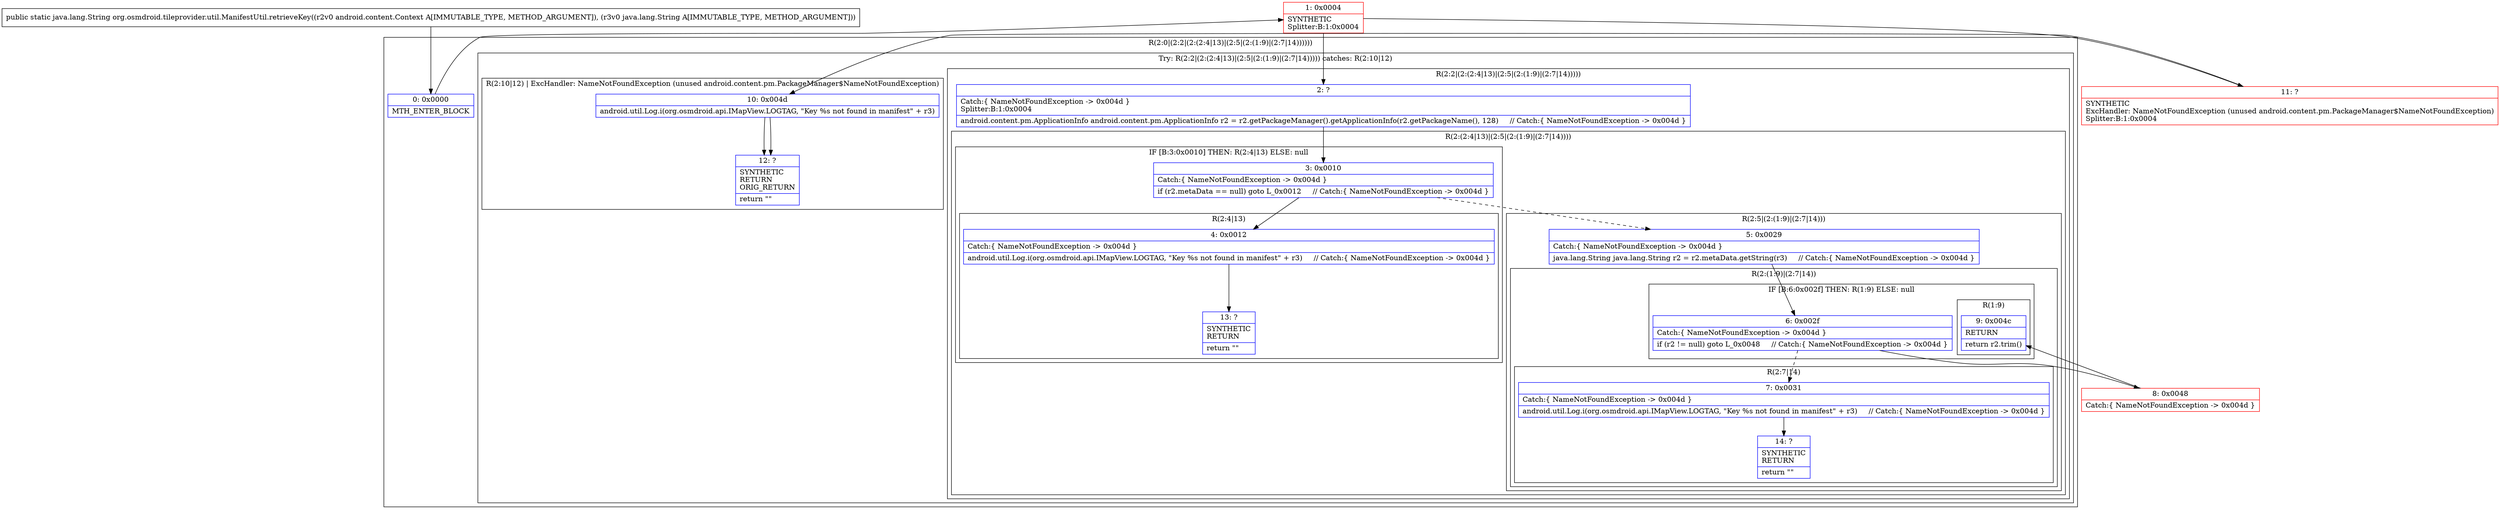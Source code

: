 digraph "CFG fororg.osmdroid.tileprovider.util.ManifestUtil.retrieveKey(Landroid\/content\/Context;Ljava\/lang\/String;)Ljava\/lang\/String;" {
subgraph cluster_Region_827858218 {
label = "R(2:0|(2:2|(2:(2:4|13)|(2:5|(2:(1:9)|(2:7|14))))))";
node [shape=record,color=blue];
Node_0 [shape=record,label="{0\:\ 0x0000|MTH_ENTER_BLOCK\l}"];
subgraph cluster_TryCatchRegion_1532659179 {
label = "Try: R(2:2|(2:(2:4|13)|(2:5|(2:(1:9)|(2:7|14))))) catches: R(2:10|12)";
node [shape=record,color=blue];
subgraph cluster_Region_902642778 {
label = "R(2:2|(2:(2:4|13)|(2:5|(2:(1:9)|(2:7|14)))))";
node [shape=record,color=blue];
Node_2 [shape=record,label="{2\:\ ?|Catch:\{ NameNotFoundException \-\> 0x004d \}\lSplitter:B:1:0x0004\l|android.content.pm.ApplicationInfo android.content.pm.ApplicationInfo r2 = r2.getPackageManager().getApplicationInfo(r2.getPackageName(), 128)     \/\/ Catch:\{ NameNotFoundException \-\> 0x004d \}\l}"];
subgraph cluster_Region_1935567417 {
label = "R(2:(2:4|13)|(2:5|(2:(1:9)|(2:7|14))))";
node [shape=record,color=blue];
subgraph cluster_IfRegion_1221227357 {
label = "IF [B:3:0x0010] THEN: R(2:4|13) ELSE: null";
node [shape=record,color=blue];
Node_3 [shape=record,label="{3\:\ 0x0010|Catch:\{ NameNotFoundException \-\> 0x004d \}\l|if (r2.metaData == null) goto L_0x0012     \/\/ Catch:\{ NameNotFoundException \-\> 0x004d \}\l}"];
subgraph cluster_Region_519880373 {
label = "R(2:4|13)";
node [shape=record,color=blue];
Node_4 [shape=record,label="{4\:\ 0x0012|Catch:\{ NameNotFoundException \-\> 0x004d \}\l|android.util.Log.i(org.osmdroid.api.IMapView.LOGTAG, \"Key %s not found in manifest\" + r3)     \/\/ Catch:\{ NameNotFoundException \-\> 0x004d \}\l}"];
Node_13 [shape=record,label="{13\:\ ?|SYNTHETIC\lRETURN\l|return \"\"\l}"];
}
}
subgraph cluster_Region_1043089669 {
label = "R(2:5|(2:(1:9)|(2:7|14)))";
node [shape=record,color=blue];
Node_5 [shape=record,label="{5\:\ 0x0029|Catch:\{ NameNotFoundException \-\> 0x004d \}\l|java.lang.String java.lang.String r2 = r2.metaData.getString(r3)     \/\/ Catch:\{ NameNotFoundException \-\> 0x004d \}\l}"];
subgraph cluster_Region_1874612493 {
label = "R(2:(1:9)|(2:7|14))";
node [shape=record,color=blue];
subgraph cluster_IfRegion_718804508 {
label = "IF [B:6:0x002f] THEN: R(1:9) ELSE: null";
node [shape=record,color=blue];
Node_6 [shape=record,label="{6\:\ 0x002f|Catch:\{ NameNotFoundException \-\> 0x004d \}\l|if (r2 != null) goto L_0x0048     \/\/ Catch:\{ NameNotFoundException \-\> 0x004d \}\l}"];
subgraph cluster_Region_1990967537 {
label = "R(1:9)";
node [shape=record,color=blue];
Node_9 [shape=record,label="{9\:\ 0x004c|RETURN\l|return r2.trim()\l}"];
}
}
subgraph cluster_Region_1615262924 {
label = "R(2:7|14)";
node [shape=record,color=blue];
Node_7 [shape=record,label="{7\:\ 0x0031|Catch:\{ NameNotFoundException \-\> 0x004d \}\l|android.util.Log.i(org.osmdroid.api.IMapView.LOGTAG, \"Key %s not found in manifest\" + r3)     \/\/ Catch:\{ NameNotFoundException \-\> 0x004d \}\l}"];
Node_14 [shape=record,label="{14\:\ ?|SYNTHETIC\lRETURN\l|return \"\"\l}"];
}
}
}
}
}
subgraph cluster_Region_1615414623 {
label = "R(2:10|12) | ExcHandler: NameNotFoundException (unused android.content.pm.PackageManager$NameNotFoundException)\l";
node [shape=record,color=blue];
Node_10 [shape=record,label="{10\:\ 0x004d|android.util.Log.i(org.osmdroid.api.IMapView.LOGTAG, \"Key %s not found in manifest\" + r3)\l}"];
Node_12 [shape=record,label="{12\:\ ?|SYNTHETIC\lRETURN\lORIG_RETURN\l|return \"\"\l}"];
}
}
}
subgraph cluster_Region_1615414623 {
label = "R(2:10|12) | ExcHandler: NameNotFoundException (unused android.content.pm.PackageManager$NameNotFoundException)\l";
node [shape=record,color=blue];
Node_10 [shape=record,label="{10\:\ 0x004d|android.util.Log.i(org.osmdroid.api.IMapView.LOGTAG, \"Key %s not found in manifest\" + r3)\l}"];
Node_12 [shape=record,label="{12\:\ ?|SYNTHETIC\lRETURN\lORIG_RETURN\l|return \"\"\l}"];
}
Node_1 [shape=record,color=red,label="{1\:\ 0x0004|SYNTHETIC\lSplitter:B:1:0x0004\l}"];
Node_8 [shape=record,color=red,label="{8\:\ 0x0048|Catch:\{ NameNotFoundException \-\> 0x004d \}\l}"];
Node_11 [shape=record,color=red,label="{11\:\ ?|SYNTHETIC\lExcHandler: NameNotFoundException (unused android.content.pm.PackageManager$NameNotFoundException)\lSplitter:B:1:0x0004\l}"];
MethodNode[shape=record,label="{public static java.lang.String org.osmdroid.tileprovider.util.ManifestUtil.retrieveKey((r2v0 android.content.Context A[IMMUTABLE_TYPE, METHOD_ARGUMENT]), (r3v0 java.lang.String A[IMMUTABLE_TYPE, METHOD_ARGUMENT])) }"];
MethodNode -> Node_0;
Node_0 -> Node_1;
Node_2 -> Node_3;
Node_3 -> Node_4;
Node_3 -> Node_5[style=dashed];
Node_4 -> Node_13;
Node_5 -> Node_6;
Node_6 -> Node_7[style=dashed];
Node_6 -> Node_8;
Node_7 -> Node_14;
Node_10 -> Node_12;
Node_10 -> Node_12;
Node_1 -> Node_2;
Node_1 -> Node_11;
Node_8 -> Node_9;
Node_11 -> Node_10;
}

